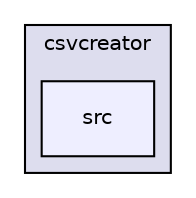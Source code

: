 digraph "modules/csvcreator/src" {
  compound=true
  node [ fontsize="10", fontname="Helvetica"];
  edge [ labelfontsize="10", labelfontname="Helvetica"];
  subgraph clusterdir_5dfa66d3343ec6dcab8cbb9f4ed3ab32 {
    graph [ bgcolor="#ddddee", pencolor="black", label="csvcreator" fontname="Helvetica", fontsize="10", URL="dir_5dfa66d3343ec6dcab8cbb9f4ed3ab32.html"]
  dir_de46ee2191088034e5c2b6550092ddab [shape=box, label="src", style="filled", fillcolor="#eeeeff", pencolor="black", URL="dir_de46ee2191088034e5c2b6550092ddab.html"];
  }
}
